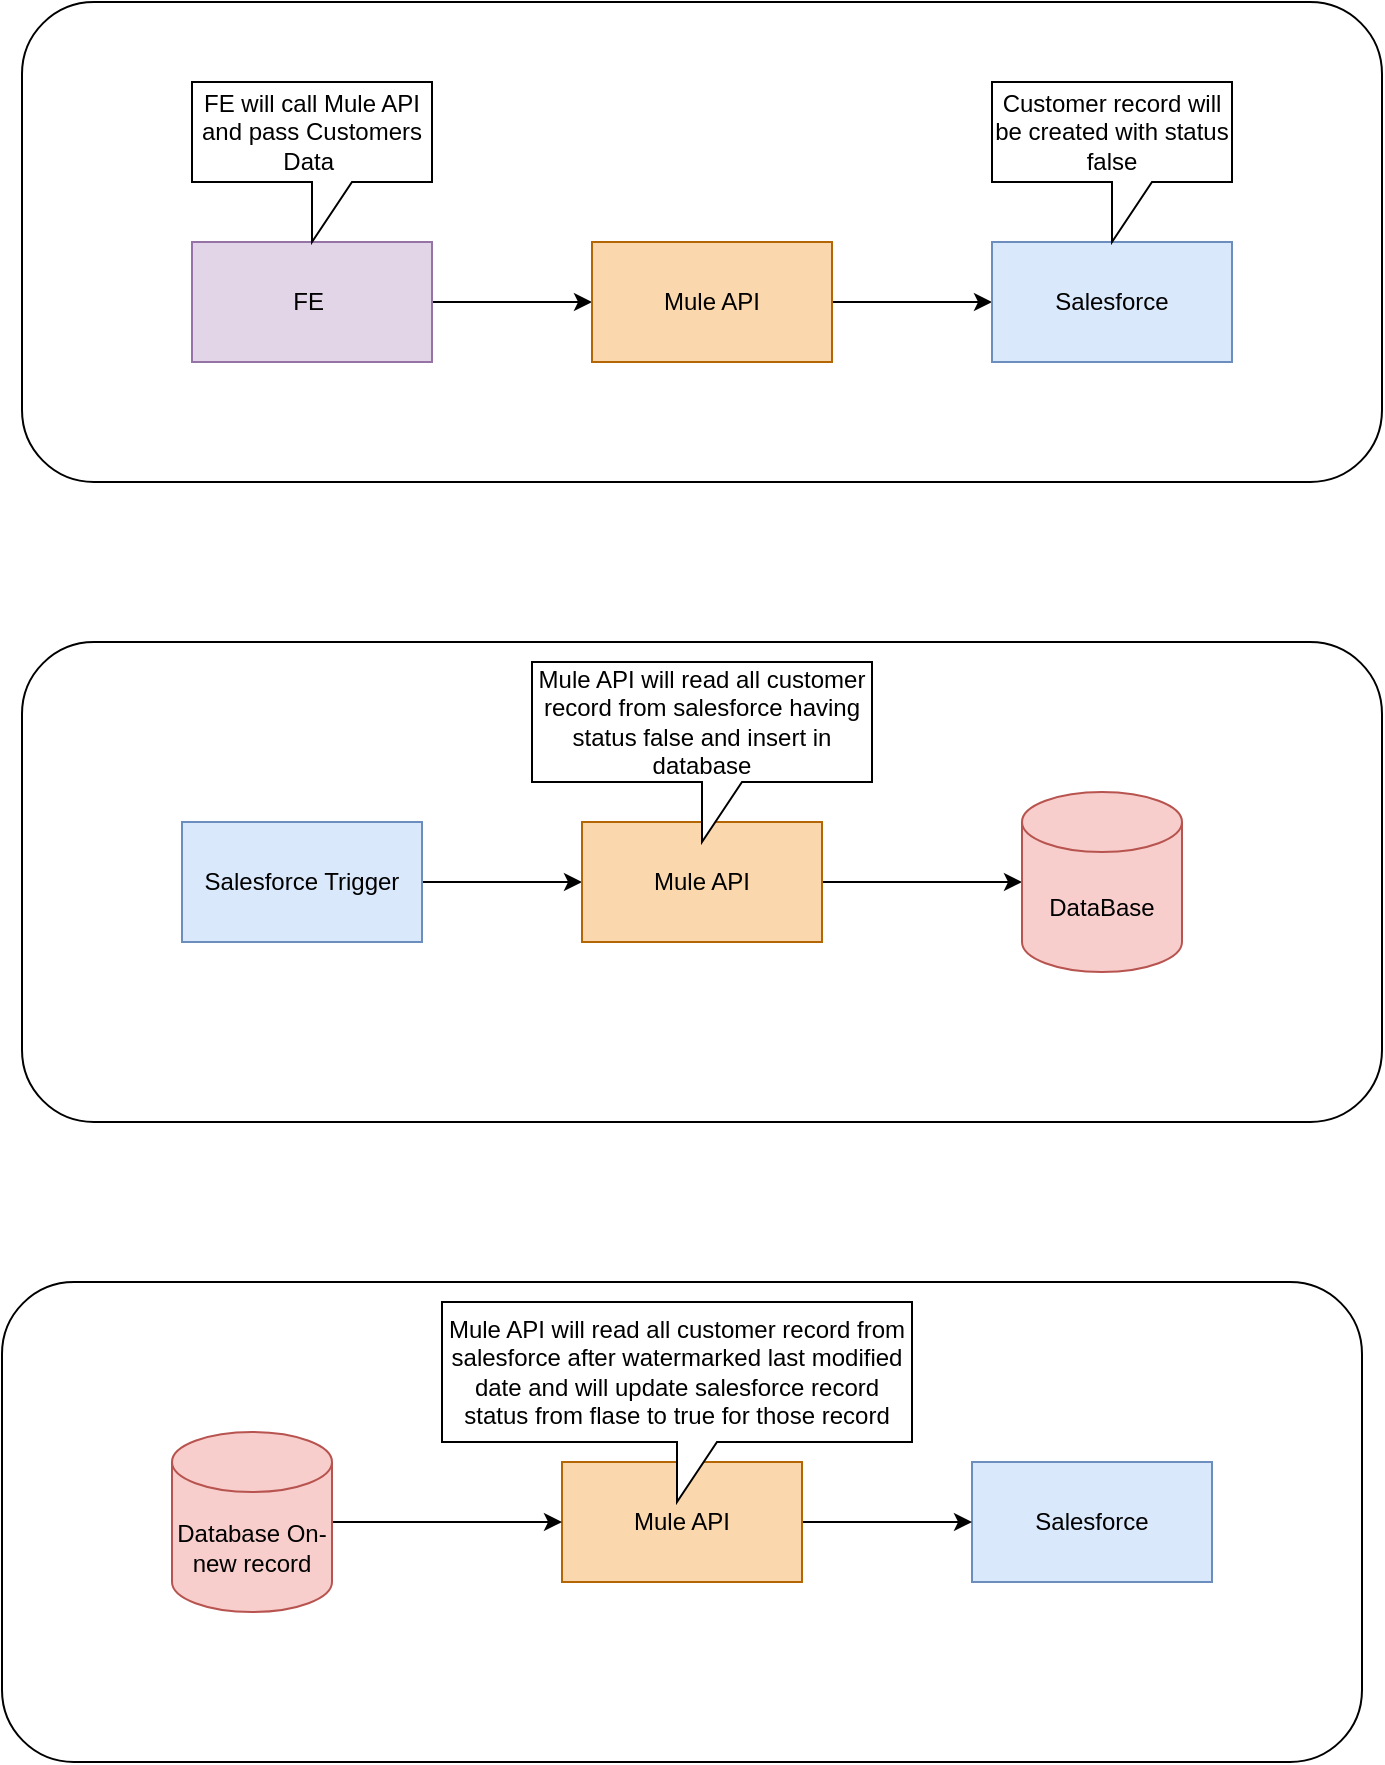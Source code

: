 <mxfile version="17.4.2" type="device"><diagram id="3m8PBPKtGcPKUXNfdyPv" name="Page-1"><mxGraphModel dx="782" dy="421" grid="1" gridSize="10" guides="1" tooltips="1" connect="1" arrows="1" fold="1" page="1" pageScale="1" pageWidth="850" pageHeight="1100" math="0" shadow="0"><root><mxCell id="0"/><mxCell id="1" parent="0"/><mxCell id="mnxVs0s6GBGydfu0grei-13" value="" style="rounded=1;whiteSpace=wrap;html=1;" parent="1" vertex="1"><mxGeometry x="80" y="120" width="680" height="240" as="geometry"/></mxCell><mxCell id="mnxVs0s6GBGydfu0grei-14" value="" style="edgeStyle=orthogonalEdgeStyle;rounded=0;orthogonalLoop=1;jettySize=auto;html=1;" parent="1" source="mnxVs0s6GBGydfu0grei-15" target="mnxVs0s6GBGydfu0grei-17" edge="1"><mxGeometry relative="1" as="geometry"/></mxCell><mxCell id="mnxVs0s6GBGydfu0grei-15" value="FE&amp;nbsp;" style="rounded=0;whiteSpace=wrap;html=1;fillColor=#e1d5e7;strokeColor=#9673a6;" parent="1" vertex="1"><mxGeometry x="165" y="240" width="120" height="60" as="geometry"/></mxCell><mxCell id="mnxVs0s6GBGydfu0grei-16" value="" style="edgeStyle=orthogonalEdgeStyle;rounded=0;orthogonalLoop=1;jettySize=auto;html=1;" parent="1" source="mnxVs0s6GBGydfu0grei-17" target="mnxVs0s6GBGydfu0grei-18" edge="1"><mxGeometry relative="1" as="geometry"/></mxCell><mxCell id="mnxVs0s6GBGydfu0grei-17" value="Mule API" style="rounded=0;whiteSpace=wrap;html=1;fillColor=#fad7ac;strokeColor=#b46504;" parent="1" vertex="1"><mxGeometry x="365" y="240" width="120" height="60" as="geometry"/></mxCell><mxCell id="mnxVs0s6GBGydfu0grei-18" value="Salesforce" style="rounded=0;whiteSpace=wrap;html=1;fillColor=#dae8fc;strokeColor=#6c8ebf;" parent="1" vertex="1"><mxGeometry x="565" y="240" width="120" height="60" as="geometry"/></mxCell><mxCell id="mnxVs0s6GBGydfu0grei-19" value="FE will call Mule API and pass Customers Data&amp;nbsp;" style="shape=callout;whiteSpace=wrap;html=1;perimeter=calloutPerimeter;" parent="1" vertex="1"><mxGeometry x="165" y="160" width="120" height="80" as="geometry"/></mxCell><mxCell id="mnxVs0s6GBGydfu0grei-20" value="" style="rounded=1;whiteSpace=wrap;html=1;" parent="1" vertex="1"><mxGeometry x="80" y="440" width="680" height="240" as="geometry"/></mxCell><mxCell id="mnxVs0s6GBGydfu0grei-21" value="" style="edgeStyle=orthogonalEdgeStyle;rounded=0;orthogonalLoop=1;jettySize=auto;html=1;" parent="1" source="mnxVs0s6GBGydfu0grei-22" target="mnxVs0s6GBGydfu0grei-24" edge="1"><mxGeometry relative="1" as="geometry"/></mxCell><mxCell id="mnxVs0s6GBGydfu0grei-22" value="Salesforce Trigger" style="rounded=0;whiteSpace=wrap;html=1;fillColor=#dae8fc;strokeColor=#6c8ebf;" parent="1" vertex="1"><mxGeometry x="160" y="530" width="120" height="60" as="geometry"/></mxCell><mxCell id="mnxVs0s6GBGydfu0grei-23" style="edgeStyle=orthogonalEdgeStyle;rounded=0;orthogonalLoop=1;jettySize=auto;html=1;" parent="1" source="mnxVs0s6GBGydfu0grei-24" target="mnxVs0s6GBGydfu0grei-25" edge="1"><mxGeometry relative="1" as="geometry"/></mxCell><mxCell id="mnxVs0s6GBGydfu0grei-24" value="Mule API" style="whiteSpace=wrap;html=1;fillColor=#fad7ac;strokeColor=#b46504;rounded=0;" parent="1" vertex="1"><mxGeometry x="360" y="530" width="120" height="60" as="geometry"/></mxCell><mxCell id="mnxVs0s6GBGydfu0grei-25" value="DataBase" style="shape=cylinder3;whiteSpace=wrap;html=1;boundedLbl=1;backgroundOutline=1;size=15;fillColor=#f8cecc;strokeColor=#b85450;" parent="1" vertex="1"><mxGeometry x="580" y="515" width="80" height="90" as="geometry"/></mxCell><mxCell id="mnxVs0s6GBGydfu0grei-26" value="" style="rounded=1;whiteSpace=wrap;html=1;" parent="1" vertex="1"><mxGeometry x="70" y="760" width="680" height="240" as="geometry"/></mxCell><mxCell id="mnxVs0s6GBGydfu0grei-28" value="Salesforce" style="rounded=0;whiteSpace=wrap;html=1;fillColor=#dae8fc;strokeColor=#6c8ebf;" parent="1" vertex="1"><mxGeometry x="555" y="850" width="120" height="60" as="geometry"/></mxCell><mxCell id="mnxVs0s6GBGydfu0grei-33" style="edgeStyle=orthogonalEdgeStyle;rounded=0;orthogonalLoop=1;jettySize=auto;html=1;" parent="1" source="mnxVs0s6GBGydfu0grei-30" target="mnxVs0s6GBGydfu0grei-28" edge="1"><mxGeometry relative="1" as="geometry"/></mxCell><mxCell id="mnxVs0s6GBGydfu0grei-30" value="Mule API" style="whiteSpace=wrap;html=1;fillColor=#fad7ac;strokeColor=#b46504;rounded=0;" parent="1" vertex="1"><mxGeometry x="350" y="850" width="120" height="60" as="geometry"/></mxCell><mxCell id="mnxVs0s6GBGydfu0grei-32" style="edgeStyle=orthogonalEdgeStyle;rounded=0;orthogonalLoop=1;jettySize=auto;html=1;" parent="1" source="mnxVs0s6GBGydfu0grei-31" target="mnxVs0s6GBGydfu0grei-30" edge="1"><mxGeometry relative="1" as="geometry"/></mxCell><mxCell id="mnxVs0s6GBGydfu0grei-31" value="Database On-new record" style="shape=cylinder3;whiteSpace=wrap;html=1;boundedLbl=1;backgroundOutline=1;size=15;fillColor=#f8cecc;strokeColor=#b85450;" parent="1" vertex="1"><mxGeometry x="155" y="835" width="80" height="90" as="geometry"/></mxCell><mxCell id="eQ7jWy5x988ace9P5ay6-3" value="Customer record will be created with status false" style="shape=callout;whiteSpace=wrap;html=1;perimeter=calloutPerimeter;" vertex="1" parent="1"><mxGeometry x="565" y="160" width="120" height="80" as="geometry"/></mxCell><mxCell id="eQ7jWy5x988ace9P5ay6-4" value="Mule API will read all customer record from salesforce having status false and insert in database" style="shape=callout;whiteSpace=wrap;html=1;perimeter=calloutPerimeter;" vertex="1" parent="1"><mxGeometry x="335" y="450" width="170" height="90" as="geometry"/></mxCell><mxCell id="eQ7jWy5x988ace9P5ay6-5" value="Mule API will read all customer record from salesforce after watermarked last modified date and will update salesforce record status from flase to true for those record" style="shape=callout;whiteSpace=wrap;html=1;perimeter=calloutPerimeter;" vertex="1" parent="1"><mxGeometry x="290" y="770" width="235" height="100" as="geometry"/></mxCell></root></mxGraphModel></diagram></mxfile>